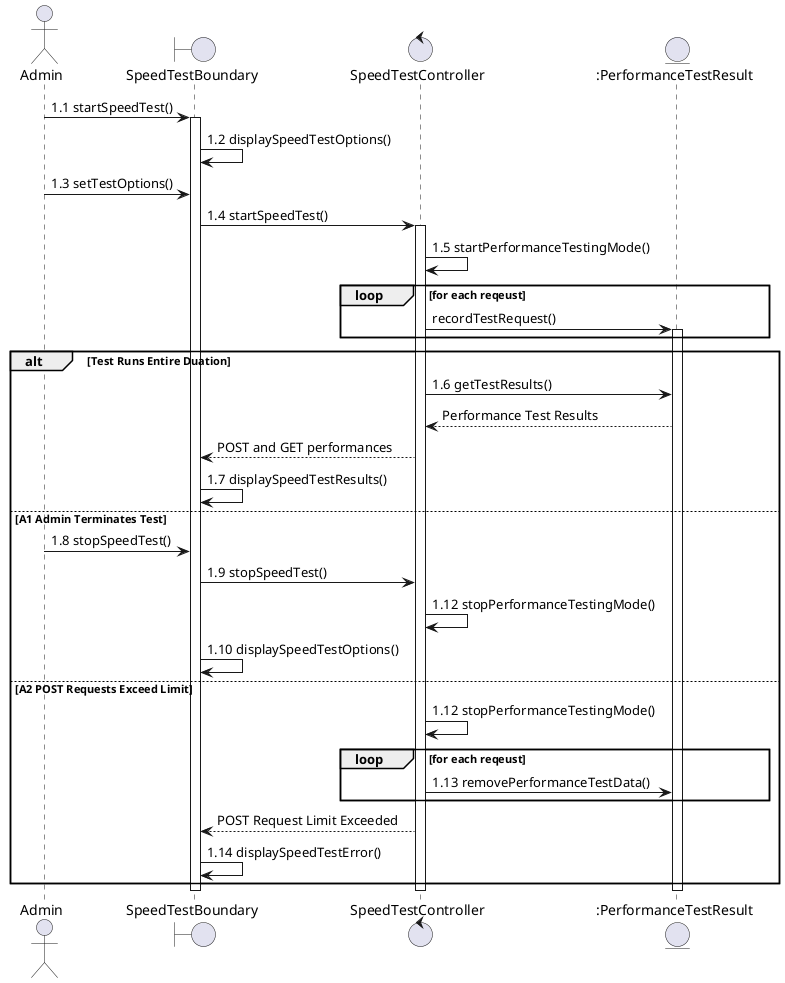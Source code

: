 @startuml

actor Admin as a
boundary SpeedTestBoundary as stb
control SpeedTestController as stc
entity ":PerformanceTestResult" as ptr

a -> stb : 1.1 startSpeedTest()
activate stb
stb -> stb: 1.2 displaySpeedTestOptions()
a -> stb: 1.3 setTestOptions()
stb -> stc : 1.4 startSpeedTest()
activate stc
stc -> stc: 1.5 startPerformanceTestingMode()
loop for each reqeust
stc -> ptr: recordTestRequest()
activate ptr
end loop
' stc -> stc: 1.6 recordTestRequests()

alt Test Runs Entire Duation
stc -> ptr: 1.6 getTestResults()
ptr --> stc: Performance Test Results
stc --> stb: POST and GET performances
stb -> stb: 1.7 displaySpeedTestResults()
else A1 Admin Terminates Test
a -> stb: 1.8 stopSpeedTest()
stb -> stc: 1.9 stopSpeedTest()
stc -> stc: 1.12 stopPerformanceTestingMode()
stb -> stb: 1.10 displaySpeedTestOptions()
else A2 POST Requests Exceed Limit
stc -> stc: 1.12 stopPerformanceTestingMode()
loop for each reqeust
stc -> ptr: 1.13 removePerformanceTestData()
end loop
stc --> stb: POST Request Limit Exceeded
stb -> stb: 1.14 displaySpeedTestError()
end



deactivate ptr
deactivate stc
deactivate stb

@enduml
